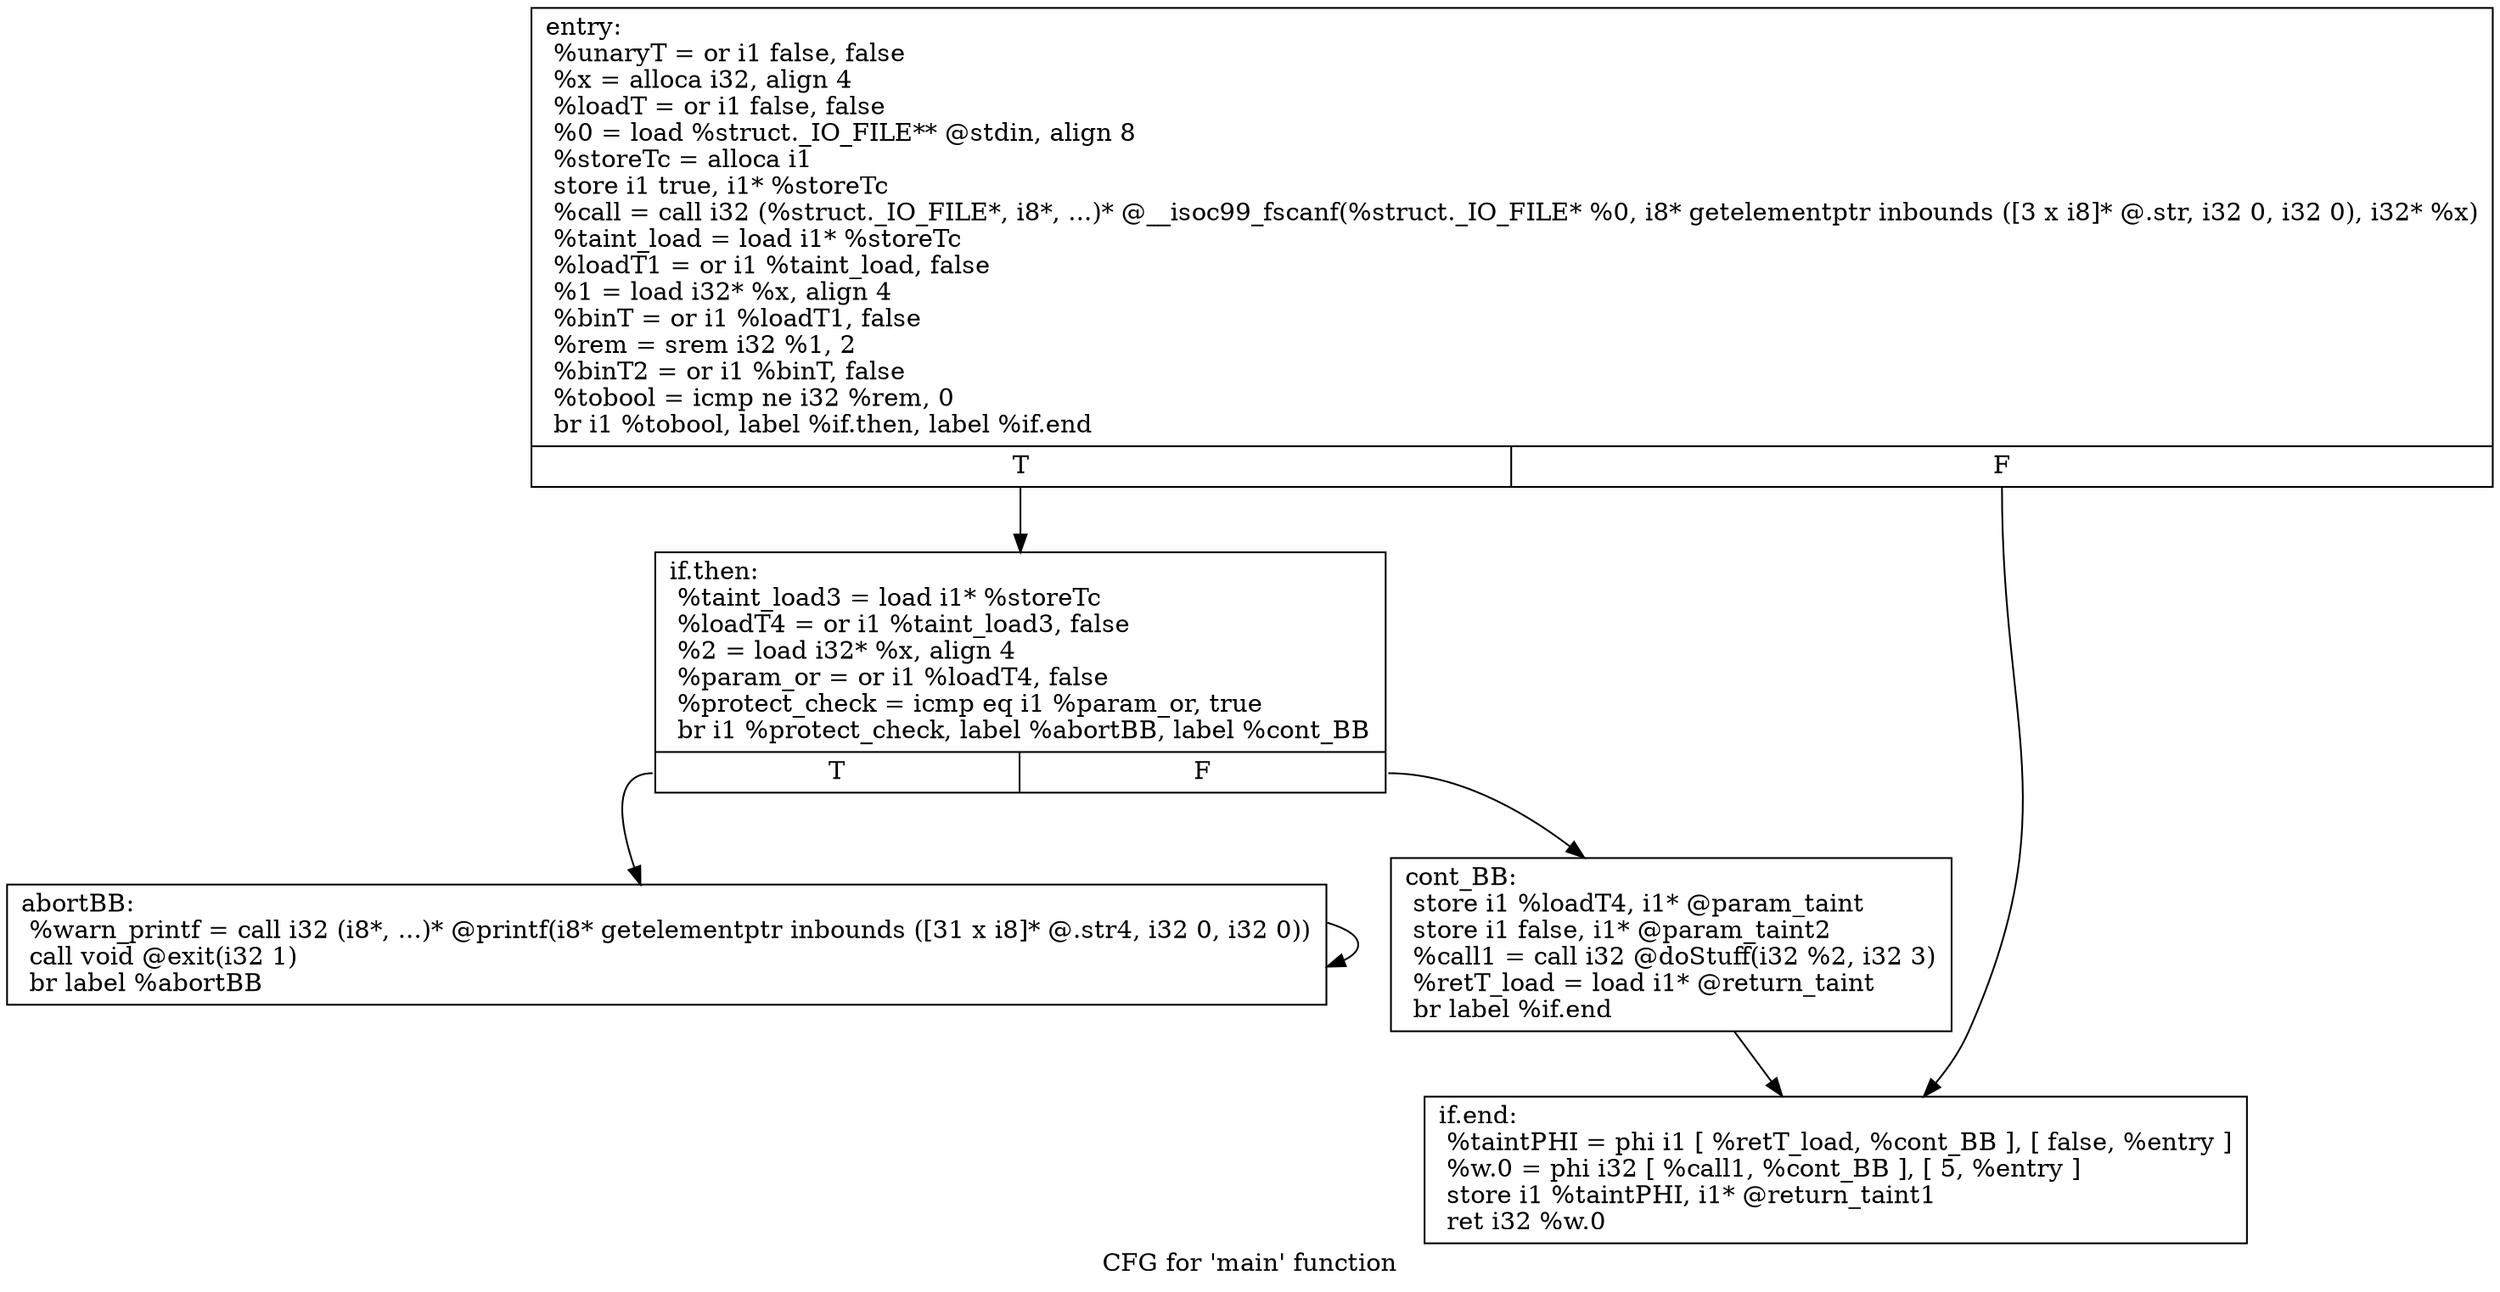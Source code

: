 digraph "CFG for 'main' function" {
	label="CFG for 'main' function";

	Node0xfc3a20 [shape=record,label="{entry:\l  %unaryT = or i1 false, false\l  %x = alloca i32, align 4\l  %loadT = or i1 false, false\l  %0 = load %struct._IO_FILE** @stdin, align 8\l  %storeTc = alloca i1\l  store i1 true, i1* %storeTc\l  %call = call i32 (%struct._IO_FILE*, i8*, ...)* @__isoc99_fscanf(%struct._IO_FILE* %0, i8* getelementptr inbounds ([3 x i8]* @.str, i32 0, i32 0), i32* %x)\l  %taint_load = load i1* %storeTc\l  %loadT1 = or i1 %taint_load, false\l  %1 = load i32* %x, align 4\l  %binT = or i1 %loadT1, false\l  %rem = srem i32 %1, 2\l  %binT2 = or i1 %binT, false\l  %tobool = icmp ne i32 %rem, 0\l  br i1 %tobool, label %if.then, label %if.end\l|{<s0>T|<s1>F}}"];
	Node0xfc3a20:s0 -> Node0xfc3a80;
	Node0xfc3a20:s1 -> Node0xfc8580;
	Node0xfc3a80 [shape=record,label="{if.then:                                          \l  %taint_load3 = load i1* %storeTc\l  %loadT4 = or i1 %taint_load3, false\l  %2 = load i32* %x, align 4\l  %param_or = or i1 %loadT4, false\l  %protect_check = icmp eq i1 %param_or, true\l  br i1 %protect_check, label %abortBB, label %cont_BB\l|{<s0>T|<s1>F}}"];
	Node0xfc3a80:s0 -> Node0xfc85e0;
	Node0xfc3a80:s1 -> Node0xfc8520;
	Node0xfc8520 [shape=record,label="{cont_BB:                                          \l  store i1 %loadT4, i1* @param_taint\l  store i1 false, i1* @param_taint2\l  %call1 = call i32 @doStuff(i32 %2, i32 3)\l  %retT_load = load i1* @return_taint\l  br label %if.end\l}"];
	Node0xfc8520 -> Node0xfc8580;
	Node0xfc8580 [shape=record,label="{if.end:                                           \l  %taintPHI = phi i1 [ %retT_load, %cont_BB ], [ false, %entry ]\l  %w.0 = phi i32 [ %call1, %cont_BB ], [ 5, %entry ]\l  store i1 %taintPHI, i1* @return_taint1\l  ret i32 %w.0\l}"];
	Node0xfc85e0 [shape=record,label="{abortBB:                                          \l  %warn_printf = call i32 (i8*, ...)* @printf(i8* getelementptr inbounds ([31 x i8]* @.str4, i32 0, i32 0))\l  call void @exit(i32 1)\l  br label %abortBB\l}"];
	Node0xfc85e0 -> Node0xfc85e0;
}
